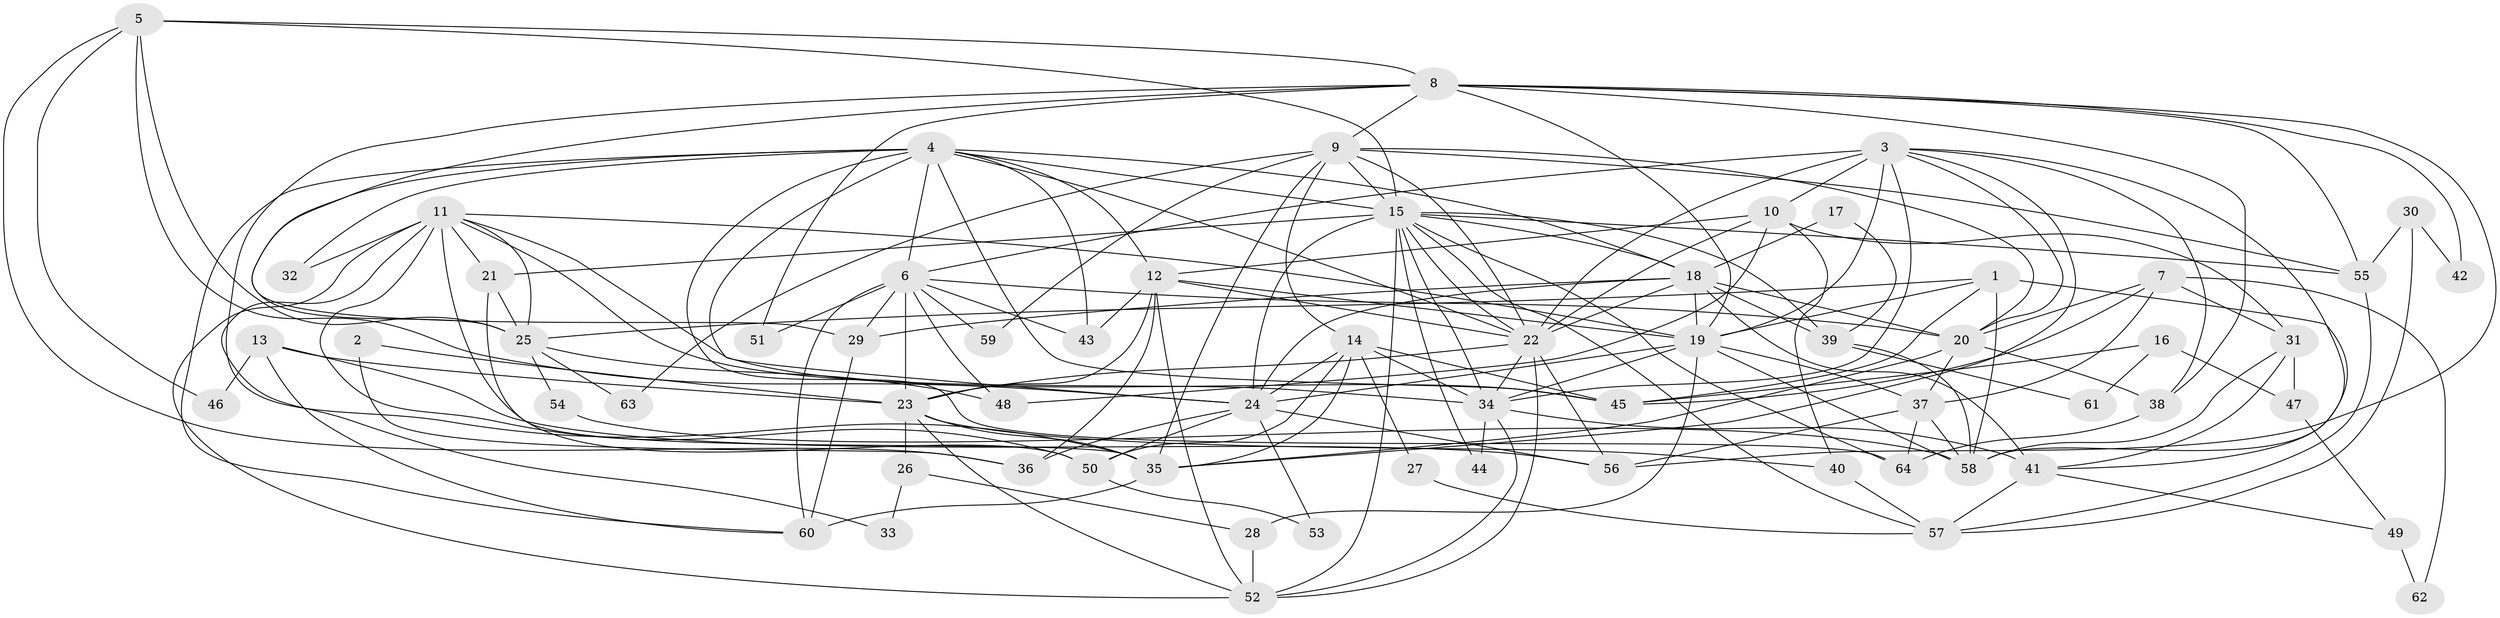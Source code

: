 // original degree distribution, {5: 0.1640625, 2: 0.171875, 6: 0.140625, 4: 0.2109375, 9: 0.0078125, 3: 0.265625, 7: 0.03125, 8: 0.0078125}
// Generated by graph-tools (version 1.1) at 2025/36/03/09/25 02:36:13]
// undirected, 64 vertices, 172 edges
graph export_dot {
graph [start="1"]
  node [color=gray90,style=filled];
  1;
  2;
  3;
  4;
  5;
  6;
  7;
  8;
  9;
  10;
  11;
  12;
  13;
  14;
  15;
  16;
  17;
  18;
  19;
  20;
  21;
  22;
  23;
  24;
  25;
  26;
  27;
  28;
  29;
  30;
  31;
  32;
  33;
  34;
  35;
  36;
  37;
  38;
  39;
  40;
  41;
  42;
  43;
  44;
  45;
  46;
  47;
  48;
  49;
  50;
  51;
  52;
  53;
  54;
  55;
  56;
  57;
  58;
  59;
  60;
  61;
  62;
  63;
  64;
  1 -- 19 [weight=1.0];
  1 -- 25 [weight=1.0];
  1 -- 41 [weight=1.0];
  1 -- 45 [weight=1.0];
  1 -- 58 [weight=1.0];
  2 -- 23 [weight=1.0];
  2 -- 36 [weight=1.0];
  3 -- 6 [weight=2.0];
  3 -- 10 [weight=2.0];
  3 -- 19 [weight=1.0];
  3 -- 20 [weight=1.0];
  3 -- 22 [weight=1.0];
  3 -- 34 [weight=1.0];
  3 -- 35 [weight=1.0];
  3 -- 38 [weight=1.0];
  3 -- 58 [weight=1.0];
  4 -- 6 [weight=1.0];
  4 -- 12 [weight=1.0];
  4 -- 15 [weight=1.0];
  4 -- 18 [weight=1.0];
  4 -- 22 [weight=1.0];
  4 -- 24 [weight=1.0];
  4 -- 25 [weight=1.0];
  4 -- 32 [weight=1.0];
  4 -- 43 [weight=1.0];
  4 -- 45 [weight=1.0];
  4 -- 60 [weight=1.0];
  4 -- 64 [weight=1.0];
  5 -- 8 [weight=1.0];
  5 -- 15 [weight=1.0];
  5 -- 24 [weight=1.0];
  5 -- 25 [weight=1.0];
  5 -- 36 [weight=1.0];
  5 -- 46 [weight=1.0];
  6 -- 20 [weight=1.0];
  6 -- 23 [weight=3.0];
  6 -- 29 [weight=1.0];
  6 -- 43 [weight=1.0];
  6 -- 48 [weight=1.0];
  6 -- 51 [weight=1.0];
  6 -- 59 [weight=1.0];
  6 -- 60 [weight=1.0];
  7 -- 20 [weight=1.0];
  7 -- 31 [weight=1.0];
  7 -- 37 [weight=1.0];
  7 -- 45 [weight=1.0];
  7 -- 62 [weight=1.0];
  8 -- 9 [weight=1.0];
  8 -- 19 [weight=1.0];
  8 -- 29 [weight=1.0];
  8 -- 35 [weight=1.0];
  8 -- 38 [weight=1.0];
  8 -- 42 [weight=1.0];
  8 -- 51 [weight=2.0];
  8 -- 55 [weight=1.0];
  8 -- 56 [weight=1.0];
  9 -- 14 [weight=1.0];
  9 -- 15 [weight=1.0];
  9 -- 20 [weight=1.0];
  9 -- 22 [weight=1.0];
  9 -- 35 [weight=1.0];
  9 -- 55 [weight=1.0];
  9 -- 59 [weight=1.0];
  9 -- 63 [weight=1.0];
  10 -- 12 [weight=1.0];
  10 -- 22 [weight=1.0];
  10 -- 31 [weight=1.0];
  10 -- 40 [weight=1.0];
  10 -- 48 [weight=1.0];
  11 -- 19 [weight=1.0];
  11 -- 21 [weight=1.0];
  11 -- 25 [weight=1.0];
  11 -- 32 [weight=1.0];
  11 -- 33 [weight=1.0];
  11 -- 34 [weight=1.0];
  11 -- 35 [weight=1.0];
  11 -- 45 [weight=1.0];
  11 -- 50 [weight=1.0];
  11 -- 52 [weight=2.0];
  12 -- 19 [weight=1.0];
  12 -- 22 [weight=1.0];
  12 -- 23 [weight=1.0];
  12 -- 36 [weight=1.0];
  12 -- 43 [weight=1.0];
  12 -- 52 [weight=1.0];
  13 -- 23 [weight=1.0];
  13 -- 46 [weight=1.0];
  13 -- 56 [weight=1.0];
  13 -- 60 [weight=1.0];
  14 -- 24 [weight=1.0];
  14 -- 27 [weight=1.0];
  14 -- 34 [weight=1.0];
  14 -- 35 [weight=1.0];
  14 -- 45 [weight=1.0];
  14 -- 50 [weight=2.0];
  15 -- 18 [weight=1.0];
  15 -- 21 [weight=1.0];
  15 -- 22 [weight=1.0];
  15 -- 24 [weight=1.0];
  15 -- 34 [weight=2.0];
  15 -- 39 [weight=1.0];
  15 -- 44 [weight=1.0];
  15 -- 52 [weight=2.0];
  15 -- 55 [weight=1.0];
  15 -- 57 [weight=1.0];
  15 -- 64 [weight=1.0];
  16 -- 45 [weight=1.0];
  16 -- 47 [weight=1.0];
  16 -- 61 [weight=1.0];
  17 -- 18 [weight=1.0];
  17 -- 39 [weight=1.0];
  18 -- 19 [weight=2.0];
  18 -- 20 [weight=2.0];
  18 -- 22 [weight=1.0];
  18 -- 24 [weight=2.0];
  18 -- 29 [weight=1.0];
  18 -- 39 [weight=1.0];
  18 -- 41 [weight=1.0];
  19 -- 24 [weight=1.0];
  19 -- 28 [weight=1.0];
  19 -- 34 [weight=2.0];
  19 -- 37 [weight=1.0];
  19 -- 58 [weight=1.0];
  20 -- 35 [weight=1.0];
  20 -- 37 [weight=1.0];
  20 -- 38 [weight=1.0];
  21 -- 25 [weight=1.0];
  21 -- 50 [weight=1.0];
  22 -- 23 [weight=1.0];
  22 -- 34 [weight=1.0];
  22 -- 52 [weight=1.0];
  22 -- 56 [weight=1.0];
  23 -- 26 [weight=1.0];
  23 -- 35 [weight=1.0];
  23 -- 40 [weight=1.0];
  23 -- 52 [weight=1.0];
  24 -- 36 [weight=2.0];
  24 -- 50 [weight=1.0];
  24 -- 53 [weight=1.0];
  24 -- 56 [weight=1.0];
  25 -- 48 [weight=1.0];
  25 -- 54 [weight=1.0];
  25 -- 63 [weight=1.0];
  26 -- 28 [weight=1.0];
  26 -- 33 [weight=1.0];
  27 -- 57 [weight=1.0];
  28 -- 52 [weight=1.0];
  29 -- 60 [weight=1.0];
  30 -- 42 [weight=1.0];
  30 -- 55 [weight=1.0];
  30 -- 57 [weight=1.0];
  31 -- 41 [weight=1.0];
  31 -- 47 [weight=1.0];
  31 -- 58 [weight=1.0];
  34 -- 41 [weight=2.0];
  34 -- 44 [weight=1.0];
  34 -- 52 [weight=1.0];
  35 -- 60 [weight=1.0];
  37 -- 56 [weight=1.0];
  37 -- 58 [weight=1.0];
  37 -- 64 [weight=1.0];
  38 -- 64 [weight=1.0];
  39 -- 58 [weight=1.0];
  39 -- 61 [weight=1.0];
  40 -- 57 [weight=1.0];
  41 -- 49 [weight=1.0];
  41 -- 57 [weight=1.0];
  47 -- 49 [weight=1.0];
  49 -- 62 [weight=1.0];
  50 -- 53 [weight=1.0];
  54 -- 58 [weight=1.0];
  55 -- 57 [weight=1.0];
}
